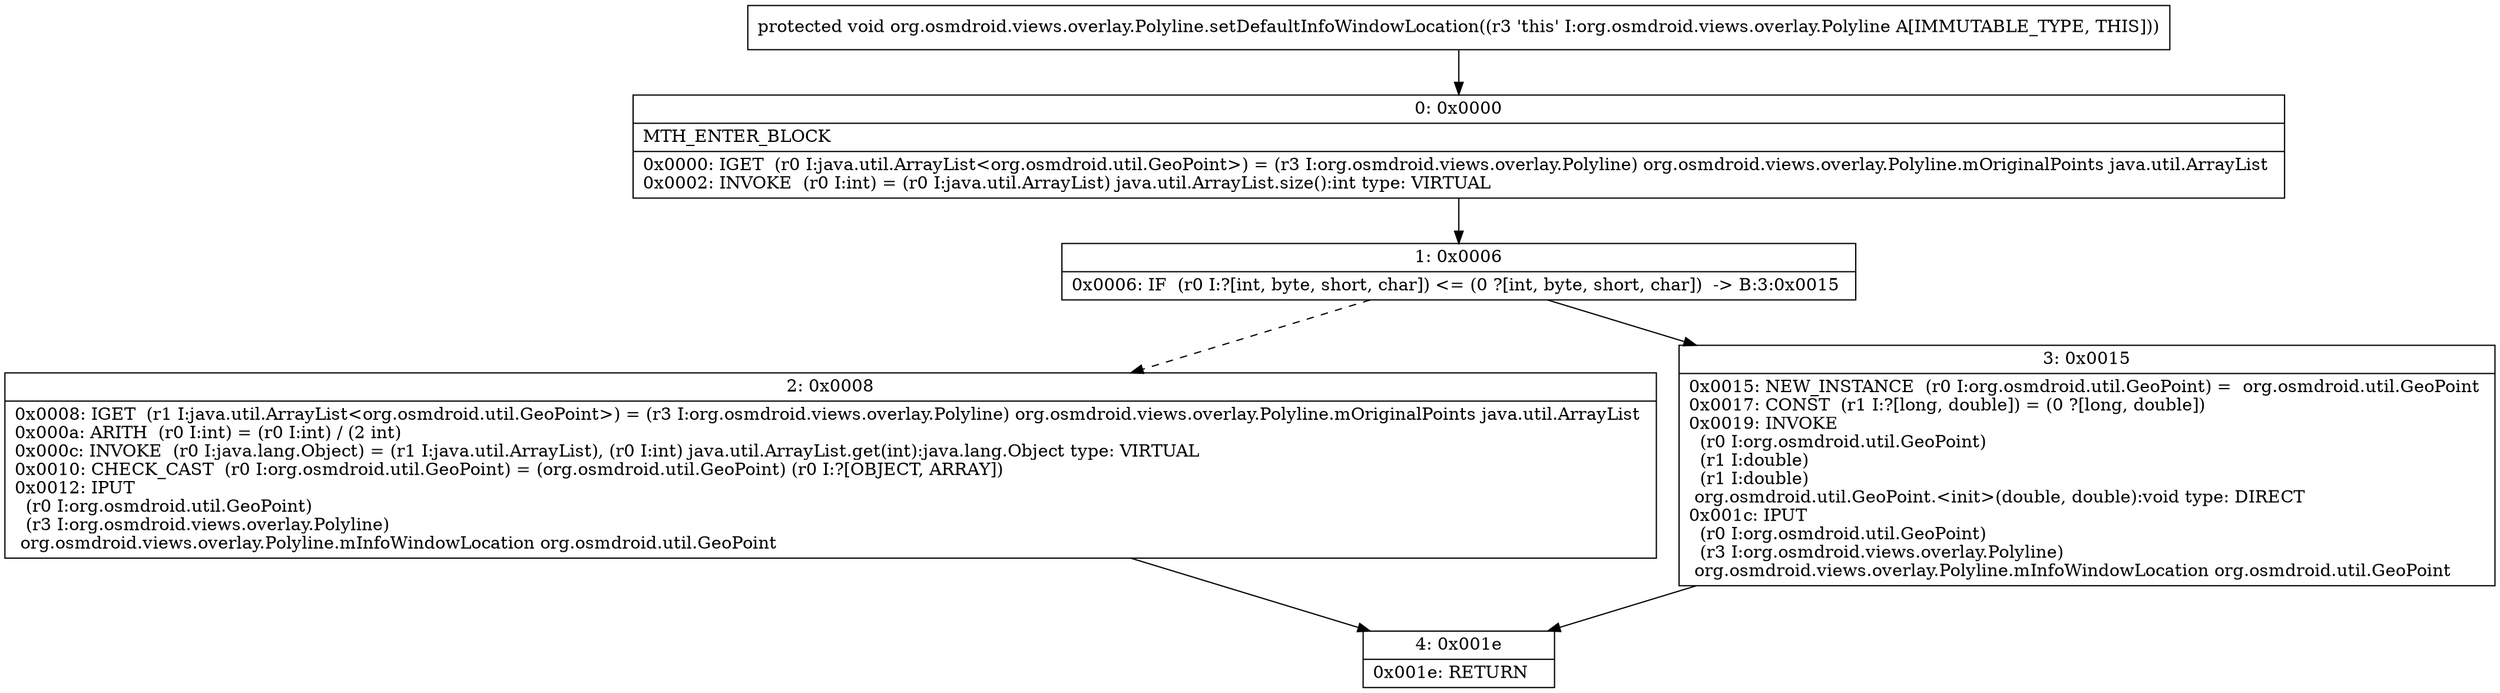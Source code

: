 digraph "CFG fororg.osmdroid.views.overlay.Polyline.setDefaultInfoWindowLocation()V" {
Node_0 [shape=record,label="{0\:\ 0x0000|MTH_ENTER_BLOCK\l|0x0000: IGET  (r0 I:java.util.ArrayList\<org.osmdroid.util.GeoPoint\>) = (r3 I:org.osmdroid.views.overlay.Polyline) org.osmdroid.views.overlay.Polyline.mOriginalPoints java.util.ArrayList \l0x0002: INVOKE  (r0 I:int) = (r0 I:java.util.ArrayList) java.util.ArrayList.size():int type: VIRTUAL \l}"];
Node_1 [shape=record,label="{1\:\ 0x0006|0x0006: IF  (r0 I:?[int, byte, short, char]) \<= (0 ?[int, byte, short, char])  \-\> B:3:0x0015 \l}"];
Node_2 [shape=record,label="{2\:\ 0x0008|0x0008: IGET  (r1 I:java.util.ArrayList\<org.osmdroid.util.GeoPoint\>) = (r3 I:org.osmdroid.views.overlay.Polyline) org.osmdroid.views.overlay.Polyline.mOriginalPoints java.util.ArrayList \l0x000a: ARITH  (r0 I:int) = (r0 I:int) \/ (2 int) \l0x000c: INVOKE  (r0 I:java.lang.Object) = (r1 I:java.util.ArrayList), (r0 I:int) java.util.ArrayList.get(int):java.lang.Object type: VIRTUAL \l0x0010: CHECK_CAST  (r0 I:org.osmdroid.util.GeoPoint) = (org.osmdroid.util.GeoPoint) (r0 I:?[OBJECT, ARRAY]) \l0x0012: IPUT  \l  (r0 I:org.osmdroid.util.GeoPoint)\l  (r3 I:org.osmdroid.views.overlay.Polyline)\l org.osmdroid.views.overlay.Polyline.mInfoWindowLocation org.osmdroid.util.GeoPoint \l}"];
Node_3 [shape=record,label="{3\:\ 0x0015|0x0015: NEW_INSTANCE  (r0 I:org.osmdroid.util.GeoPoint) =  org.osmdroid.util.GeoPoint \l0x0017: CONST  (r1 I:?[long, double]) = (0 ?[long, double]) \l0x0019: INVOKE  \l  (r0 I:org.osmdroid.util.GeoPoint)\l  (r1 I:double)\l  (r1 I:double)\l org.osmdroid.util.GeoPoint.\<init\>(double, double):void type: DIRECT \l0x001c: IPUT  \l  (r0 I:org.osmdroid.util.GeoPoint)\l  (r3 I:org.osmdroid.views.overlay.Polyline)\l org.osmdroid.views.overlay.Polyline.mInfoWindowLocation org.osmdroid.util.GeoPoint \l}"];
Node_4 [shape=record,label="{4\:\ 0x001e|0x001e: RETURN   \l}"];
MethodNode[shape=record,label="{protected void org.osmdroid.views.overlay.Polyline.setDefaultInfoWindowLocation((r3 'this' I:org.osmdroid.views.overlay.Polyline A[IMMUTABLE_TYPE, THIS])) }"];
MethodNode -> Node_0;
Node_0 -> Node_1;
Node_1 -> Node_2[style=dashed];
Node_1 -> Node_3;
Node_2 -> Node_4;
Node_3 -> Node_4;
}

